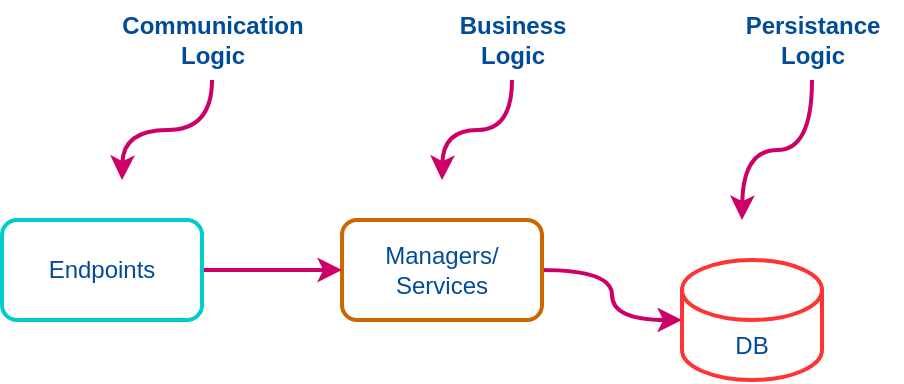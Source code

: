 <mxfile version="21.6.5" type="device">
  <diagram name="Page-1" id="nFuDsOdX4E27GNkq1Y6e">
    <mxGraphModel dx="954" dy="619" grid="1" gridSize="10" guides="1" tooltips="1" connect="1" arrows="1" fold="1" page="1" pageScale="1" pageWidth="827" pageHeight="1169" math="0" shadow="0">
      <root>
        <mxCell id="0" />
        <mxCell id="1" parent="0" />
        <mxCell id="-q47c5QiCCM0QuVveBsh-3" style="edgeStyle=orthogonalEdgeStyle;rounded=0;orthogonalLoop=1;jettySize=auto;html=1;entryX=0;entryY=0.5;entryDx=0;entryDy=0;entryPerimeter=0;strokeWidth=2;strokeColor=#CC0066;curved=1;" parent="1" source="-q47c5QiCCM0QuVveBsh-1" target="-q47c5QiCCM0QuVveBsh-2" edge="1">
          <mxGeometry relative="1" as="geometry" />
        </mxCell>
        <mxCell id="-q47c5QiCCM0QuVveBsh-1" value="&lt;font color=&quot;#004c99&quot;&gt;Managers/&lt;br&gt;Services&lt;br&gt;&lt;/font&gt;" style="rounded=1;whiteSpace=wrap;html=1;strokeWidth=2;strokeColor=#CC6600;" parent="1" vertex="1">
          <mxGeometry x="390" y="190" width="100" height="50" as="geometry" />
        </mxCell>
        <mxCell id="-q47c5QiCCM0QuVveBsh-2" value="&lt;font color=&quot;#004c99&quot;&gt;DB&lt;/font&gt;" style="shape=cylinder3;whiteSpace=wrap;html=1;boundedLbl=1;backgroundOutline=1;size=15;strokeWidth=2;strokeColor=#FF3333;" parent="1" vertex="1">
          <mxGeometry x="560" y="210" width="70" height="60" as="geometry" />
        </mxCell>
        <mxCell id="cj3qTygDXqTBQDlbM7fo-2" style="edgeStyle=orthogonalEdgeStyle;rounded=0;orthogonalLoop=1;jettySize=auto;html=1;entryX=0;entryY=0.5;entryDx=0;entryDy=0;strokeWidth=2;elbow=vertical;curved=1;strokeColor=#CC0066;" parent="1" source="cj3qTygDXqTBQDlbM7fo-1" target="-q47c5QiCCM0QuVveBsh-1" edge="1">
          <mxGeometry relative="1" as="geometry" />
        </mxCell>
        <mxCell id="cj3qTygDXqTBQDlbM7fo-1" value="&lt;font color=&quot;#004c99&quot;&gt;Endpoints&lt;/font&gt;" style="rounded=1;whiteSpace=wrap;html=1;strokeWidth=2;strokeColor=#00CCCC;" parent="1" vertex="1">
          <mxGeometry x="220" y="190" width="100" height="50" as="geometry" />
        </mxCell>
        <mxCell id="cj3qTygDXqTBQDlbM7fo-3" value="" style="endArrow=classic;html=1;rounded=0;edgeStyle=orthogonalEdgeStyle;curved=1;strokeWidth=2;strokeColor=#CC0066;" parent="1" source="cj3qTygDXqTBQDlbM7fo-4" edge="1">
          <mxGeometry width="50" height="50" relative="1" as="geometry">
            <mxPoint x="260" y="70" as="sourcePoint" />
            <mxPoint x="280" y="170" as="targetPoint" />
          </mxGeometry>
        </mxCell>
        <mxCell id="cj3qTygDXqTBQDlbM7fo-4" value="&lt;font color=&quot;#004c99&quot;&gt;&lt;b&gt;Communication&lt;br&gt;Logic&lt;/b&gt;&lt;/font&gt;" style="text;html=1;align=center;verticalAlign=middle;resizable=0;points=[];autosize=1;strokeColor=none;fillColor=none;" parent="1" vertex="1">
          <mxGeometry x="270" y="80" width="110" height="40" as="geometry" />
        </mxCell>
        <mxCell id="cj3qTygDXqTBQDlbM7fo-5" value="" style="endArrow=classic;html=1;rounded=0;edgeStyle=orthogonalEdgeStyle;curved=1;strokeWidth=2;strokeColor=#CC0066;" parent="1" source="cj3qTygDXqTBQDlbM7fo-6" edge="1">
          <mxGeometry width="50" height="50" relative="1" as="geometry">
            <mxPoint x="440" y="70" as="sourcePoint" />
            <mxPoint x="440" y="170" as="targetPoint" />
          </mxGeometry>
        </mxCell>
        <mxCell id="cj3qTygDXqTBQDlbM7fo-6" value="&lt;font color=&quot;#004c99&quot;&gt;&lt;b&gt;Business&lt;br&gt;Logic&lt;/b&gt;&lt;/font&gt;" style="text;html=1;align=center;verticalAlign=middle;resizable=0;points=[];autosize=1;strokeColor=none;fillColor=none;" parent="1" vertex="1">
          <mxGeometry x="435" y="80" width="80" height="40" as="geometry" />
        </mxCell>
        <mxCell id="cj3qTygDXqTBQDlbM7fo-7" value="" style="endArrow=classic;html=1;rounded=0;edgeStyle=orthogonalEdgeStyle;curved=1;strokeWidth=2;strokeColor=#CC0066;" parent="1" source="cj3qTygDXqTBQDlbM7fo-8" edge="1">
          <mxGeometry width="50" height="50" relative="1" as="geometry">
            <mxPoint x="590" y="70" as="sourcePoint" />
            <mxPoint x="590" y="190" as="targetPoint" />
          </mxGeometry>
        </mxCell>
        <mxCell id="cj3qTygDXqTBQDlbM7fo-8" value="&lt;font color=&quot;#004c99&quot;&gt;&lt;b&gt;Persistance&lt;br&gt;Logic&lt;/b&gt;&lt;/font&gt;" style="text;html=1;align=center;verticalAlign=middle;resizable=0;points=[];autosize=1;strokeColor=none;fillColor=none;" parent="1" vertex="1">
          <mxGeometry x="580" y="80" width="90" height="40" as="geometry" />
        </mxCell>
      </root>
    </mxGraphModel>
  </diagram>
</mxfile>
